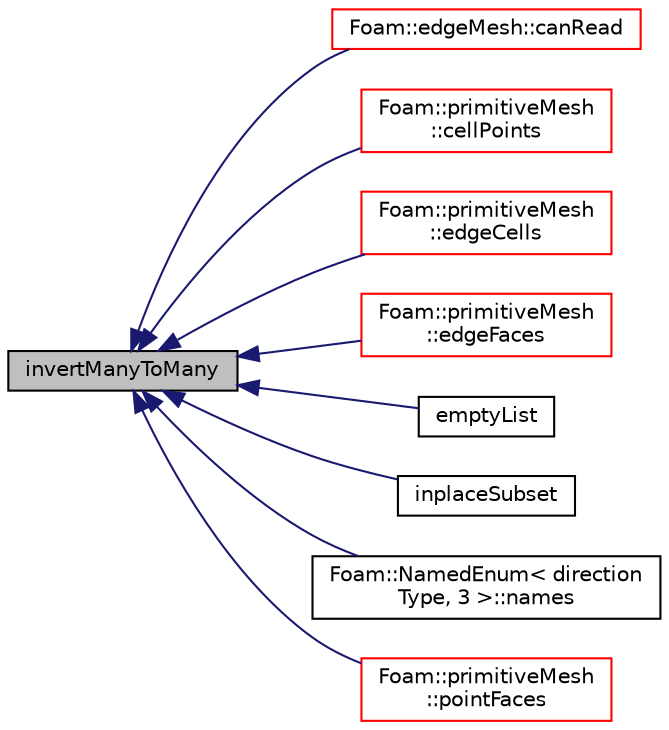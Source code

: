 digraph "invertManyToMany"
{
  bgcolor="transparent";
  edge [fontname="Helvetica",fontsize="10",labelfontname="Helvetica",labelfontsize="10"];
  node [fontname="Helvetica",fontsize="10",shape=record];
  rankdir="LR";
  Node14245 [label="invertManyToMany",height=0.2,width=0.4,color="black", fillcolor="grey75", style="filled", fontcolor="black"];
  Node14245 -> Node14246 [dir="back",color="midnightblue",fontsize="10",style="solid",fontname="Helvetica"];
  Node14246 [label="Foam::edgeMesh::canRead",height=0.2,width=0.4,color="red",URL="$a22517.html#aa9369fb58a3d9f8c2d85f7ae0ddcb969",tooltip="Can we read this file format? "];
  Node14245 -> Node14250 [dir="back",color="midnightblue",fontsize="10",style="solid",fontname="Helvetica"];
  Node14250 [label="Foam::primitiveMesh\l::cellPoints",height=0.2,width=0.4,color="red",URL="$a28685.html#aa5b91fb2565748db19aecddd8e7d8dcd"];
  Node14245 -> Node14270 [dir="back",color="midnightblue",fontsize="10",style="solid",fontname="Helvetica"];
  Node14270 [label="Foam::primitiveMesh\l::edgeCells",height=0.2,width=0.4,color="red",URL="$a28685.html#addd6d1fd65f617ff40cde4479560c2c3"];
  Node14245 -> Node14279 [dir="back",color="midnightblue",fontsize="10",style="solid",fontname="Helvetica"];
  Node14279 [label="Foam::primitiveMesh\l::edgeFaces",height=0.2,width=0.4,color="red",URL="$a28685.html#ad38ecd2902727a890ebd437731c271c8"];
  Node14245 -> Node14336 [dir="back",color="midnightblue",fontsize="10",style="solid",fontname="Helvetica"];
  Node14336 [label="emptyList",height=0.2,width=0.4,color="black",URL="$a21851.html#aac3dd6ff6f51f3841ba88a3adb29e073",tooltip="Return reference to zero-sized list. Compare to List::null() which returns. "];
  Node14245 -> Node14337 [dir="back",color="midnightblue",fontsize="10",style="solid",fontname="Helvetica"];
  Node14337 [label="inplaceSubset",height=0.2,width=0.4,color="black",URL="$a21851.html#a87a7a409b0daaa7c4d1bf62c625cb0f3",tooltip="Inplace extract elements of List when select is true. "];
  Node14245 -> Node14313 [dir="back",color="midnightblue",fontsize="10",style="solid",fontname="Helvetica"];
  Node14313 [label="Foam::NamedEnum\< direction\lType, 3 \>::names",height=0.2,width=0.4,color="black",URL="$a27113.html#a7350da3a0edd92cd11e6c479c9967dc8"];
  Node14245 -> Node14338 [dir="back",color="midnightblue",fontsize="10",style="solid",fontname="Helvetica"];
  Node14338 [label="Foam::primitiveMesh\l::pointFaces",height=0.2,width=0.4,color="red",URL="$a28685.html#acc347dd5dd3557af888ac3dd86d90d22"];
}
